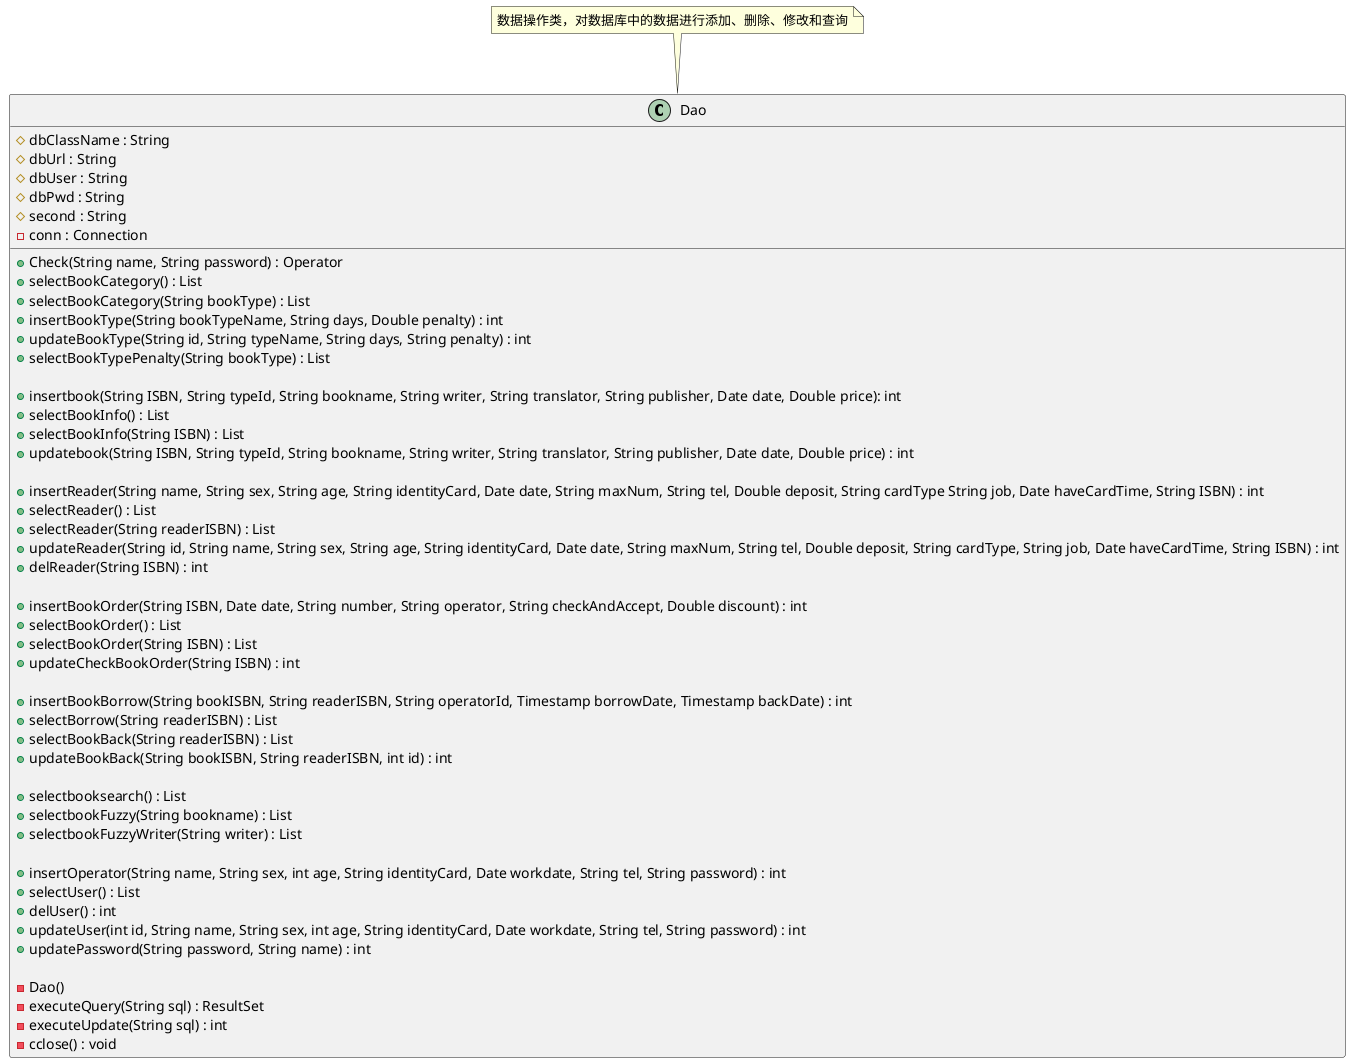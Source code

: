 @startuml Dao
 
class Dao {
    #dbClassName : String
    #dbUrl : String
    #dbUser : String
    #dbPwd : String
    #second : String
    -conn : Connection

    +Check(String name, String password) : Operator
    +selectBookCategory() : List
    +selectBookCategory(String bookType) : List
    +insertBookType(String bookTypeName, String days, Double penalty) : int
    +updateBookType(String id, String typeName, String days, String penalty) : int
    +selectBookTypePenalty(String bookType) : List

    +insertbook(String ISBN, String typeId, String bookname, String writer, String translator, String publisher, Date date, Double price): int
    +selectBookInfo() : List
    +selectBookInfo(String ISBN) : List
    +updatebook(String ISBN, String typeId, String bookname, String writer, String translator, String publisher, Date date, Double price) : int
    
    +insertReader(String name, String sex, String age, String identityCard, Date date, String maxNum, String tel, Double deposit, String cardType String job, Date haveCardTime, String ISBN) : int
    +selectReader() : List
    +selectReader(String readerISBN) : List
    +updateReader(String id, String name, String sex, String age, String identityCard, Date date, String maxNum, String tel, Double deposit, String cardType, String job, Date haveCardTime, String ISBN) : int
    +delReader(String ISBN) : int
    
    +insertBookOrder(String ISBN, Date date, String number, String operator, String checkAndAccept, Double discount) : int
    +selectBookOrder() : List
    +selectBookOrder(String ISBN) : List
    +updateCheckBookOrder(String ISBN) : int

    +insertBookBorrow(String bookISBN, String readerISBN, String operatorId, Timestamp borrowDate, Timestamp backDate) : int
    +selectBorrow(String readerISBN) : List
    +selectBookBack(String readerISBN) : List
    +updateBookBack(String bookISBN, String readerISBN, int id) : int

    +selectbooksearch() : List
    +selectbookFuzzy(String bookname) : List
    +selectbookFuzzyWriter(String writer) : List

    +insertOperator(String name, String sex, int age, String identityCard, Date workdate, String tel, String password) : int
    +selectUser() : List
    +delUser() : int
    +updateUser(int id, String name, String sex, int age, String identityCard, Date workdate, String tel, String password) : int
    +updatePassword(String password, String name) : int

    -Dao()
    -executeQuery(String sql) : ResultSet
    -executeUpdate(String sql) : int
    -cclose() : void
}  
 

note "数据操作类，对数据库中的数据进行添加、删除、修改和查询" as N0
N0 .. Dao 
@enduml
